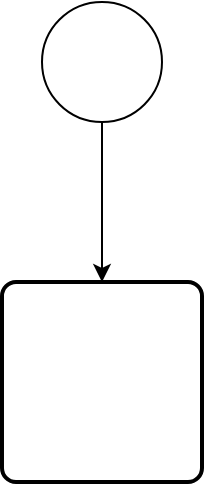 <mxfile version="14.2.5" type="github">
  <diagram id="nAfkXNP0lltyVbMcIHqa" name="第 1 页">
    <mxGraphModel dx="581" dy="521" grid="1" gridSize="10" guides="1" tooltips="1" connect="1" arrows="1" fold="1" page="1" pageScale="1" pageWidth="827" pageHeight="1169" math="0" shadow="0">
      <root>
        <mxCell id="0" />
        <mxCell id="1" parent="0" />
        <mxCell id="K0LW-r4lC7Ter3zlu_6B-3" style="edgeStyle=orthogonalEdgeStyle;rounded=0;orthogonalLoop=1;jettySize=auto;html=1;exitX=0.5;exitY=1;exitDx=0;exitDy=0;exitPerimeter=0;" edge="1" parent="1" source="K0LW-r4lC7Ter3zlu_6B-1" target="K0LW-r4lC7Ter3zlu_6B-2">
          <mxGeometry relative="1" as="geometry" />
        </mxCell>
        <mxCell id="K0LW-r4lC7Ter3zlu_6B-1" value="" style="verticalLabelPosition=bottom;verticalAlign=top;html=1;shape=mxgraph.flowchart.on-page_reference;" vertex="1" parent="1">
          <mxGeometry x="150" y="410" width="60" height="60" as="geometry" />
        </mxCell>
        <mxCell id="K0LW-r4lC7Ter3zlu_6B-2" value="" style="rounded=1;whiteSpace=wrap;html=1;absoluteArcSize=1;arcSize=14;strokeWidth=2;" vertex="1" parent="1">
          <mxGeometry x="130" y="550" width="100" height="100" as="geometry" />
        </mxCell>
      </root>
    </mxGraphModel>
  </diagram>
</mxfile>
